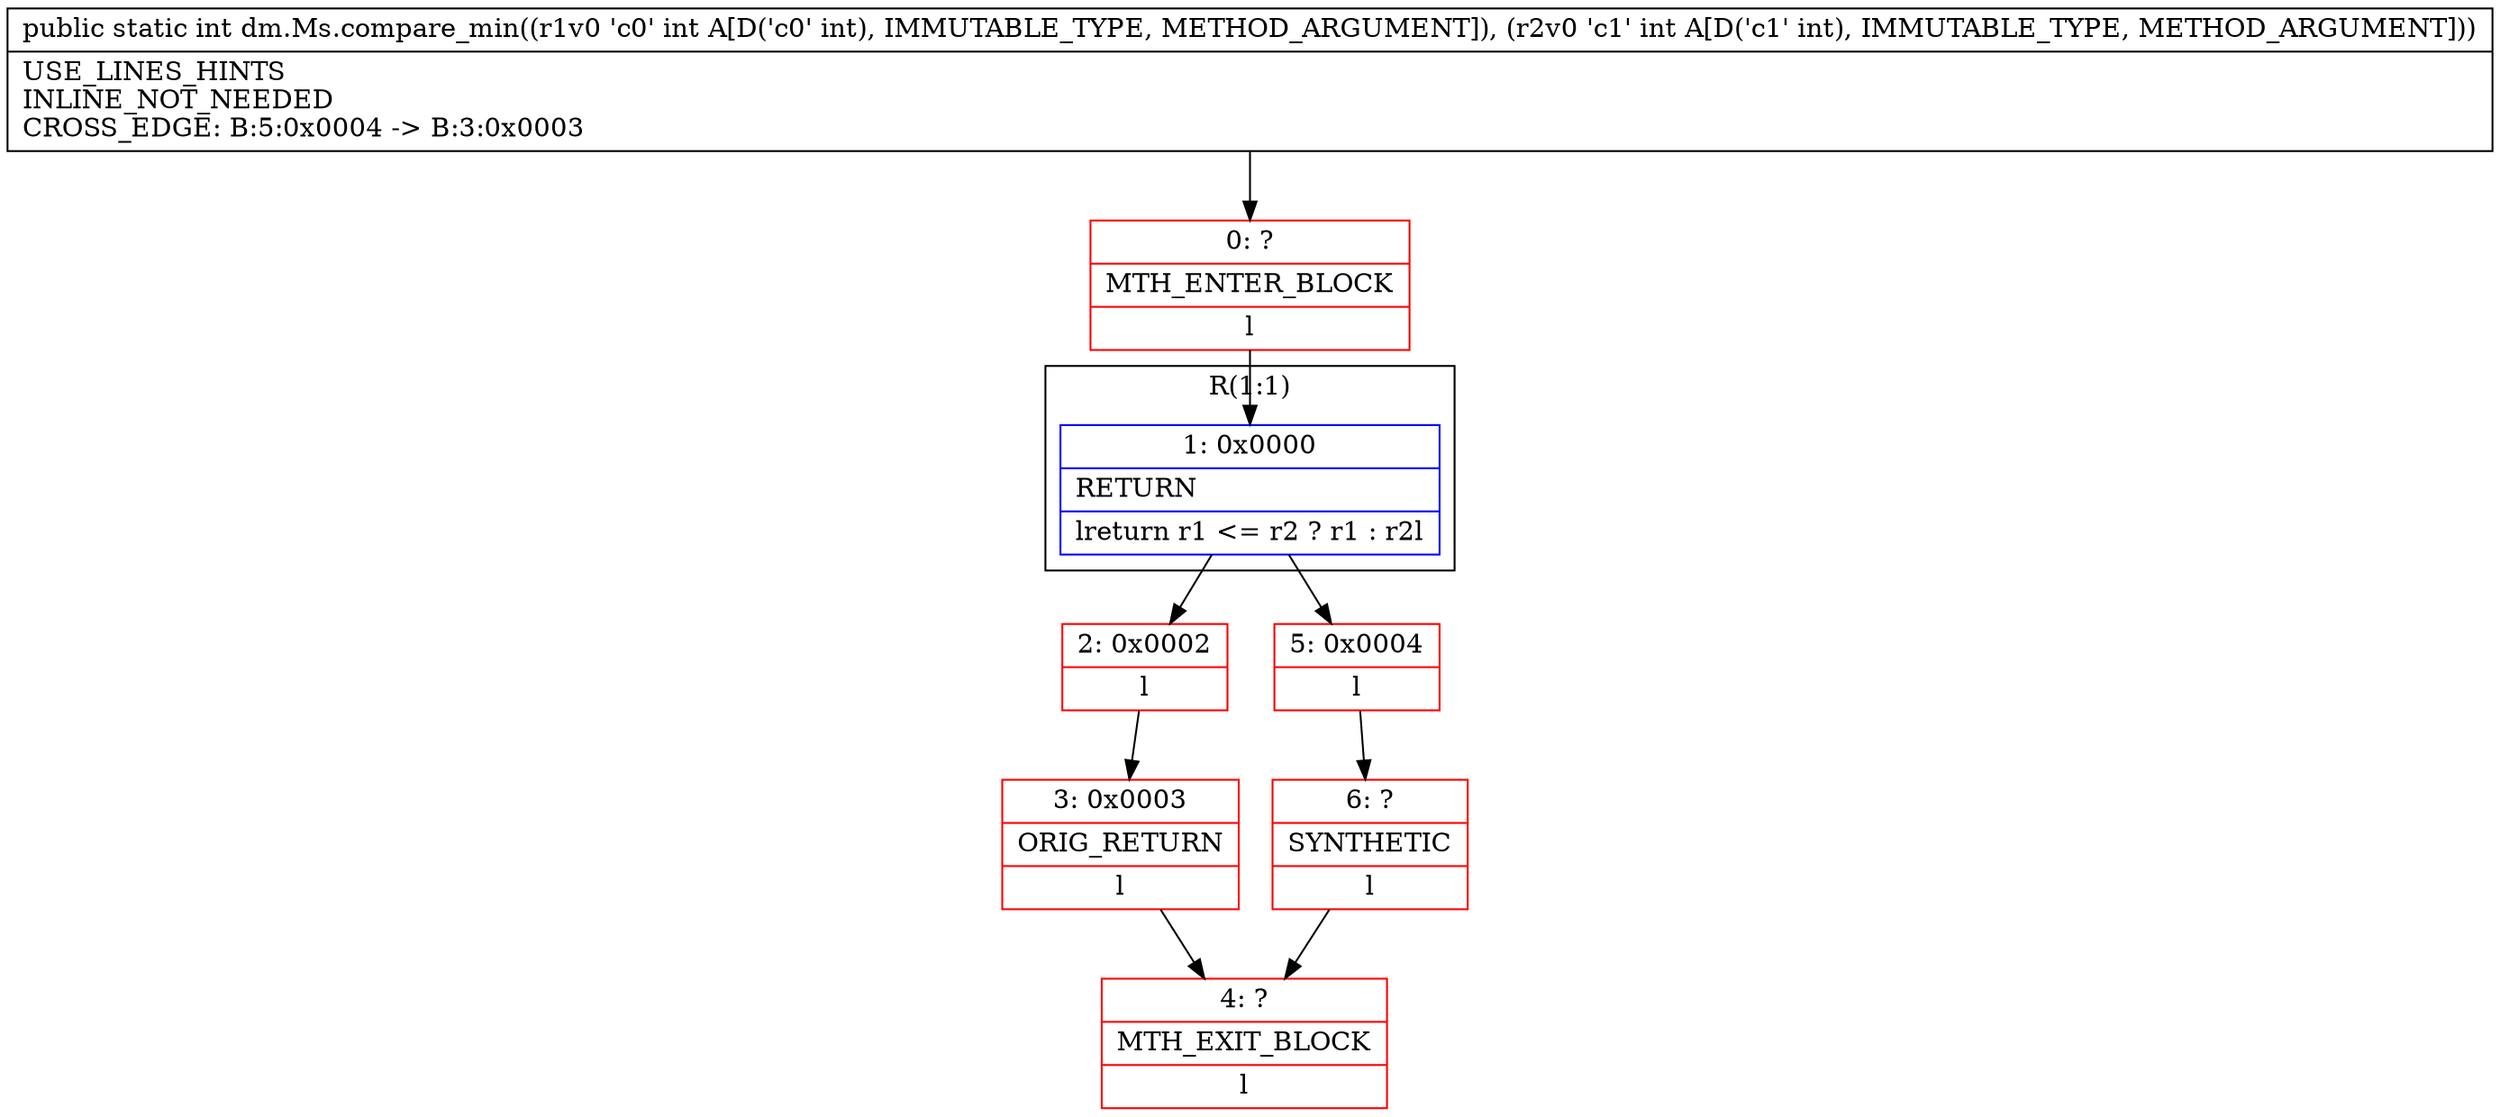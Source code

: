 digraph "CFG fordm.Ms.compare_min(II)I" {
subgraph cluster_Region_1902181709 {
label = "R(1:1)";
node [shape=record,color=blue];
Node_1 [shape=record,label="{1\:\ 0x0000|RETURN\l|lreturn r1 \<= r2 ? r1 : r2l}"];
}
Node_0 [shape=record,color=red,label="{0\:\ ?|MTH_ENTER_BLOCK\l|l}"];
Node_2 [shape=record,color=red,label="{2\:\ 0x0002|l}"];
Node_3 [shape=record,color=red,label="{3\:\ 0x0003|ORIG_RETURN\l|l}"];
Node_4 [shape=record,color=red,label="{4\:\ ?|MTH_EXIT_BLOCK\l|l}"];
Node_5 [shape=record,color=red,label="{5\:\ 0x0004|l}"];
Node_6 [shape=record,color=red,label="{6\:\ ?|SYNTHETIC\l|l}"];
MethodNode[shape=record,label="{public static int dm.Ms.compare_min((r1v0 'c0' int A[D('c0' int), IMMUTABLE_TYPE, METHOD_ARGUMENT]), (r2v0 'c1' int A[D('c1' int), IMMUTABLE_TYPE, METHOD_ARGUMENT]))  | USE_LINES_HINTS\lINLINE_NOT_NEEDED\lCROSS_EDGE: B:5:0x0004 \-\> B:3:0x0003\l}"];
MethodNode -> Node_0;
Node_1 -> Node_2;
Node_1 -> Node_5;
Node_0 -> Node_1;
Node_2 -> Node_3;
Node_3 -> Node_4;
Node_5 -> Node_6;
Node_6 -> Node_4;
}

